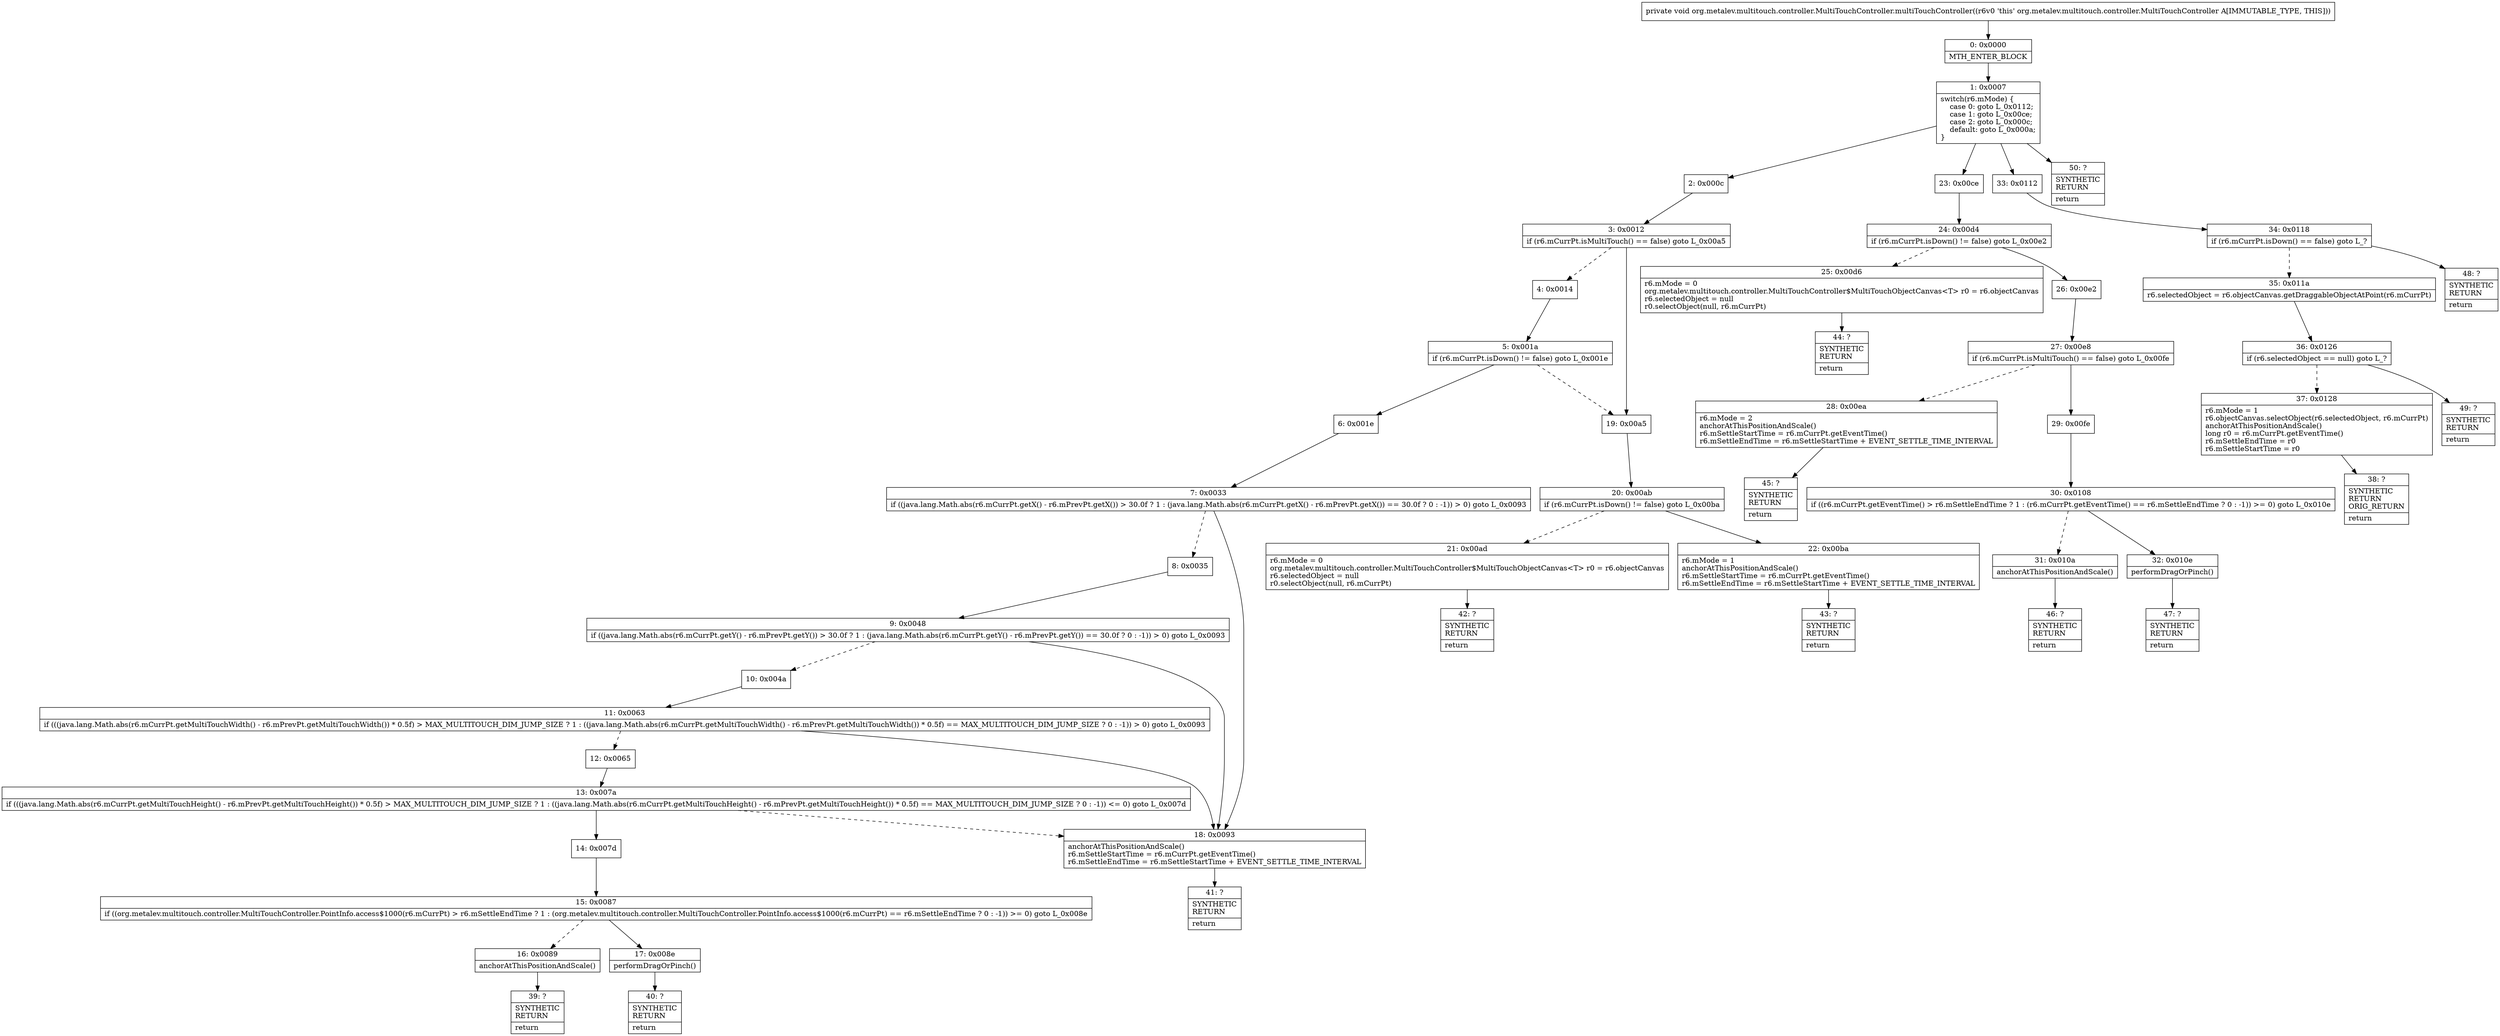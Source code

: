 digraph "CFG fororg.metalev.multitouch.controller.MultiTouchController.multiTouchController()V" {
Node_0 [shape=record,label="{0\:\ 0x0000|MTH_ENTER_BLOCK\l}"];
Node_1 [shape=record,label="{1\:\ 0x0007|switch(r6.mMode) \{\l    case 0: goto L_0x0112;\l    case 1: goto L_0x00ce;\l    case 2: goto L_0x000c;\l    default: goto L_0x000a;\l\}\l}"];
Node_2 [shape=record,label="{2\:\ 0x000c}"];
Node_3 [shape=record,label="{3\:\ 0x0012|if (r6.mCurrPt.isMultiTouch() == false) goto L_0x00a5\l}"];
Node_4 [shape=record,label="{4\:\ 0x0014}"];
Node_5 [shape=record,label="{5\:\ 0x001a|if (r6.mCurrPt.isDown() != false) goto L_0x001e\l}"];
Node_6 [shape=record,label="{6\:\ 0x001e}"];
Node_7 [shape=record,label="{7\:\ 0x0033|if ((java.lang.Math.abs(r6.mCurrPt.getX() \- r6.mPrevPt.getX()) \> 30.0f ? 1 : (java.lang.Math.abs(r6.mCurrPt.getX() \- r6.mPrevPt.getX()) == 30.0f ? 0 : \-1)) \> 0) goto L_0x0093\l}"];
Node_8 [shape=record,label="{8\:\ 0x0035}"];
Node_9 [shape=record,label="{9\:\ 0x0048|if ((java.lang.Math.abs(r6.mCurrPt.getY() \- r6.mPrevPt.getY()) \> 30.0f ? 1 : (java.lang.Math.abs(r6.mCurrPt.getY() \- r6.mPrevPt.getY()) == 30.0f ? 0 : \-1)) \> 0) goto L_0x0093\l}"];
Node_10 [shape=record,label="{10\:\ 0x004a}"];
Node_11 [shape=record,label="{11\:\ 0x0063|if (((java.lang.Math.abs(r6.mCurrPt.getMultiTouchWidth() \- r6.mPrevPt.getMultiTouchWidth()) * 0.5f) \> MAX_MULTITOUCH_DIM_JUMP_SIZE ? 1 : ((java.lang.Math.abs(r6.mCurrPt.getMultiTouchWidth() \- r6.mPrevPt.getMultiTouchWidth()) * 0.5f) == MAX_MULTITOUCH_DIM_JUMP_SIZE ? 0 : \-1)) \> 0) goto L_0x0093\l}"];
Node_12 [shape=record,label="{12\:\ 0x0065}"];
Node_13 [shape=record,label="{13\:\ 0x007a|if (((java.lang.Math.abs(r6.mCurrPt.getMultiTouchHeight() \- r6.mPrevPt.getMultiTouchHeight()) * 0.5f) \> MAX_MULTITOUCH_DIM_JUMP_SIZE ? 1 : ((java.lang.Math.abs(r6.mCurrPt.getMultiTouchHeight() \- r6.mPrevPt.getMultiTouchHeight()) * 0.5f) == MAX_MULTITOUCH_DIM_JUMP_SIZE ? 0 : \-1)) \<= 0) goto L_0x007d\l}"];
Node_14 [shape=record,label="{14\:\ 0x007d}"];
Node_15 [shape=record,label="{15\:\ 0x0087|if ((org.metalev.multitouch.controller.MultiTouchController.PointInfo.access$1000(r6.mCurrPt) \> r6.mSettleEndTime ? 1 : (org.metalev.multitouch.controller.MultiTouchController.PointInfo.access$1000(r6.mCurrPt) == r6.mSettleEndTime ? 0 : \-1)) \>= 0) goto L_0x008e\l}"];
Node_16 [shape=record,label="{16\:\ 0x0089|anchorAtThisPositionAndScale()\l}"];
Node_17 [shape=record,label="{17\:\ 0x008e|performDragOrPinch()\l}"];
Node_18 [shape=record,label="{18\:\ 0x0093|anchorAtThisPositionAndScale()\lr6.mSettleStartTime = r6.mCurrPt.getEventTime()\lr6.mSettleEndTime = r6.mSettleStartTime + EVENT_SETTLE_TIME_INTERVAL\l}"];
Node_19 [shape=record,label="{19\:\ 0x00a5}"];
Node_20 [shape=record,label="{20\:\ 0x00ab|if (r6.mCurrPt.isDown() != false) goto L_0x00ba\l}"];
Node_21 [shape=record,label="{21\:\ 0x00ad|r6.mMode = 0\lorg.metalev.multitouch.controller.MultiTouchController$MultiTouchObjectCanvas\<T\> r0 = r6.objectCanvas\lr6.selectedObject = null\lr0.selectObject(null, r6.mCurrPt)\l}"];
Node_22 [shape=record,label="{22\:\ 0x00ba|r6.mMode = 1\lanchorAtThisPositionAndScale()\lr6.mSettleStartTime = r6.mCurrPt.getEventTime()\lr6.mSettleEndTime = r6.mSettleStartTime + EVENT_SETTLE_TIME_INTERVAL\l}"];
Node_23 [shape=record,label="{23\:\ 0x00ce}"];
Node_24 [shape=record,label="{24\:\ 0x00d4|if (r6.mCurrPt.isDown() != false) goto L_0x00e2\l}"];
Node_25 [shape=record,label="{25\:\ 0x00d6|r6.mMode = 0\lorg.metalev.multitouch.controller.MultiTouchController$MultiTouchObjectCanvas\<T\> r0 = r6.objectCanvas\lr6.selectedObject = null\lr0.selectObject(null, r6.mCurrPt)\l}"];
Node_26 [shape=record,label="{26\:\ 0x00e2}"];
Node_27 [shape=record,label="{27\:\ 0x00e8|if (r6.mCurrPt.isMultiTouch() == false) goto L_0x00fe\l}"];
Node_28 [shape=record,label="{28\:\ 0x00ea|r6.mMode = 2\lanchorAtThisPositionAndScale()\lr6.mSettleStartTime = r6.mCurrPt.getEventTime()\lr6.mSettleEndTime = r6.mSettleStartTime + EVENT_SETTLE_TIME_INTERVAL\l}"];
Node_29 [shape=record,label="{29\:\ 0x00fe}"];
Node_30 [shape=record,label="{30\:\ 0x0108|if ((r6.mCurrPt.getEventTime() \> r6.mSettleEndTime ? 1 : (r6.mCurrPt.getEventTime() == r6.mSettleEndTime ? 0 : \-1)) \>= 0) goto L_0x010e\l}"];
Node_31 [shape=record,label="{31\:\ 0x010a|anchorAtThisPositionAndScale()\l}"];
Node_32 [shape=record,label="{32\:\ 0x010e|performDragOrPinch()\l}"];
Node_33 [shape=record,label="{33\:\ 0x0112}"];
Node_34 [shape=record,label="{34\:\ 0x0118|if (r6.mCurrPt.isDown() == false) goto L_?\l}"];
Node_35 [shape=record,label="{35\:\ 0x011a|r6.selectedObject = r6.objectCanvas.getDraggableObjectAtPoint(r6.mCurrPt)\l}"];
Node_36 [shape=record,label="{36\:\ 0x0126|if (r6.selectedObject == null) goto L_?\l}"];
Node_37 [shape=record,label="{37\:\ 0x0128|r6.mMode = 1\lr6.objectCanvas.selectObject(r6.selectedObject, r6.mCurrPt)\lanchorAtThisPositionAndScale()\llong r0 = r6.mCurrPt.getEventTime()\lr6.mSettleEndTime = r0\lr6.mSettleStartTime = r0\l}"];
Node_38 [shape=record,label="{38\:\ ?|SYNTHETIC\lRETURN\lORIG_RETURN\l|return\l}"];
Node_39 [shape=record,label="{39\:\ ?|SYNTHETIC\lRETURN\l|return\l}"];
Node_40 [shape=record,label="{40\:\ ?|SYNTHETIC\lRETURN\l|return\l}"];
Node_41 [shape=record,label="{41\:\ ?|SYNTHETIC\lRETURN\l|return\l}"];
Node_42 [shape=record,label="{42\:\ ?|SYNTHETIC\lRETURN\l|return\l}"];
Node_43 [shape=record,label="{43\:\ ?|SYNTHETIC\lRETURN\l|return\l}"];
Node_44 [shape=record,label="{44\:\ ?|SYNTHETIC\lRETURN\l|return\l}"];
Node_45 [shape=record,label="{45\:\ ?|SYNTHETIC\lRETURN\l|return\l}"];
Node_46 [shape=record,label="{46\:\ ?|SYNTHETIC\lRETURN\l|return\l}"];
Node_47 [shape=record,label="{47\:\ ?|SYNTHETIC\lRETURN\l|return\l}"];
Node_48 [shape=record,label="{48\:\ ?|SYNTHETIC\lRETURN\l|return\l}"];
Node_49 [shape=record,label="{49\:\ ?|SYNTHETIC\lRETURN\l|return\l}"];
Node_50 [shape=record,label="{50\:\ ?|SYNTHETIC\lRETURN\l|return\l}"];
MethodNode[shape=record,label="{private void org.metalev.multitouch.controller.MultiTouchController.multiTouchController((r6v0 'this' org.metalev.multitouch.controller.MultiTouchController A[IMMUTABLE_TYPE, THIS])) }"];
MethodNode -> Node_0;
Node_0 -> Node_1;
Node_1 -> Node_2;
Node_1 -> Node_23;
Node_1 -> Node_33;
Node_1 -> Node_50;
Node_2 -> Node_3;
Node_3 -> Node_4[style=dashed];
Node_3 -> Node_19;
Node_4 -> Node_5;
Node_5 -> Node_6;
Node_5 -> Node_19[style=dashed];
Node_6 -> Node_7;
Node_7 -> Node_8[style=dashed];
Node_7 -> Node_18;
Node_8 -> Node_9;
Node_9 -> Node_10[style=dashed];
Node_9 -> Node_18;
Node_10 -> Node_11;
Node_11 -> Node_12[style=dashed];
Node_11 -> Node_18;
Node_12 -> Node_13;
Node_13 -> Node_14;
Node_13 -> Node_18[style=dashed];
Node_14 -> Node_15;
Node_15 -> Node_16[style=dashed];
Node_15 -> Node_17;
Node_16 -> Node_39;
Node_17 -> Node_40;
Node_18 -> Node_41;
Node_19 -> Node_20;
Node_20 -> Node_21[style=dashed];
Node_20 -> Node_22;
Node_21 -> Node_42;
Node_22 -> Node_43;
Node_23 -> Node_24;
Node_24 -> Node_25[style=dashed];
Node_24 -> Node_26;
Node_25 -> Node_44;
Node_26 -> Node_27;
Node_27 -> Node_28[style=dashed];
Node_27 -> Node_29;
Node_28 -> Node_45;
Node_29 -> Node_30;
Node_30 -> Node_31[style=dashed];
Node_30 -> Node_32;
Node_31 -> Node_46;
Node_32 -> Node_47;
Node_33 -> Node_34;
Node_34 -> Node_35[style=dashed];
Node_34 -> Node_48;
Node_35 -> Node_36;
Node_36 -> Node_37[style=dashed];
Node_36 -> Node_49;
Node_37 -> Node_38;
}

